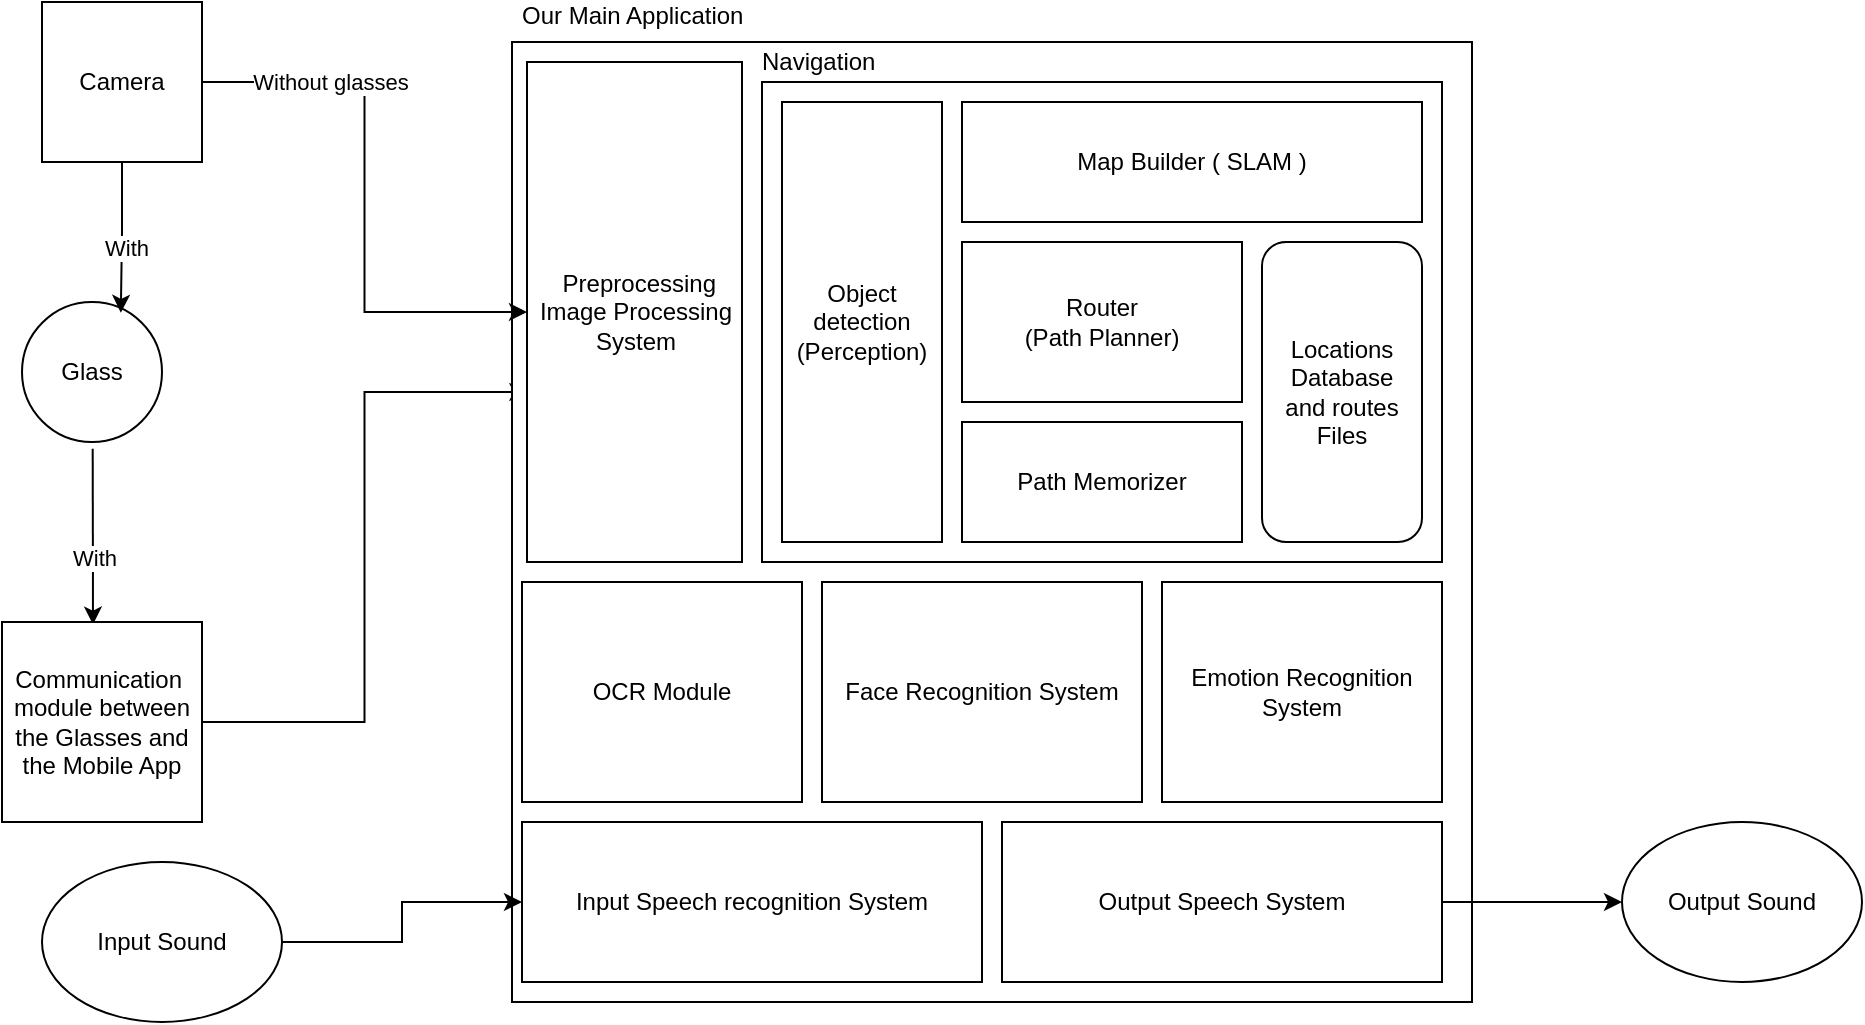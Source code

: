 <mxfile version="21.6.8" type="device">
  <diagram name="Page-1" id="D0vM7uZflSQLogu-mX1v">
    <mxGraphModel dx="1195" dy="756" grid="1" gridSize="10" guides="1" tooltips="1" connect="1" arrows="1" fold="1" page="1" pageScale="1" pageWidth="850" pageHeight="1100" math="0" shadow="0">
      <root>
        <mxCell id="0" />
        <mxCell id="1" parent="0" />
        <mxCell id="K57D0cMSSS-EYDu_oCRT-2" value="" style="endArrow=classic;html=1;rounded=0;exitX=0.505;exitY=1.048;exitDx=0;exitDy=0;exitPerimeter=0;entryX=0.455;entryY=0.013;entryDx=0;entryDy=0;entryPerimeter=0;" edge="1" parent="1" source="K57D0cMSSS-EYDu_oCRT-11" target="K57D0cMSSS-EYDu_oCRT-8">
          <mxGeometry width="50" height="50" relative="1" as="geometry">
            <mxPoint x="117.84" y="303.6" as="sourcePoint" />
            <mxPoint x="110.33" y="344.72" as="targetPoint" />
            <Array as="points" />
          </mxGeometry>
        </mxCell>
        <mxCell id="K57D0cMSSS-EYDu_oCRT-3" value="With " style="edgeLabel;html=1;align=center;verticalAlign=middle;resizable=0;points=[];" vertex="1" connectable="0" parent="K57D0cMSSS-EYDu_oCRT-2">
          <mxGeometry x="0.232" relative="1" as="geometry">
            <mxPoint as="offset" />
          </mxGeometry>
        </mxCell>
        <mxCell id="K57D0cMSSS-EYDu_oCRT-35" style="edgeStyle=orthogonalEdgeStyle;rounded=0;orthogonalLoop=1;jettySize=auto;html=1;entryX=0.002;entryY=0.66;entryDx=0;entryDy=0;entryPerimeter=0;" edge="1" parent="1" source="K57D0cMSSS-EYDu_oCRT-8" target="K57D0cMSSS-EYDu_oCRT-26">
          <mxGeometry relative="1" as="geometry" />
        </mxCell>
        <mxCell id="K57D0cMSSS-EYDu_oCRT-8" value="Communication&amp;nbsp; module between the Glasses and the Mobile App" style="whiteSpace=wrap;html=1;aspect=fixed;" vertex="1" parent="1">
          <mxGeometry x="60" y="520" width="100" height="100" as="geometry" />
        </mxCell>
        <mxCell id="K57D0cMSSS-EYDu_oCRT-11" value="Glass" style="ellipse;whiteSpace=wrap;html=1;aspect=fixed;" vertex="1" parent="1">
          <mxGeometry x="70" y="360" width="70" height="70" as="geometry" />
        </mxCell>
        <mxCell id="K57D0cMSSS-EYDu_oCRT-13" value="" style="whiteSpace=wrap;html=1;aspect=fixed;" vertex="1" parent="1">
          <mxGeometry x="315" y="230" width="480" height="480" as="geometry" />
        </mxCell>
        <mxCell id="K57D0cMSSS-EYDu_oCRT-15" value="Our Main Application" style="text;html=1;strokeColor=none;fillColor=none;spacing=5;spacingTop=-20;whiteSpace=wrap;overflow=hidden;rounded=0;" vertex="1" parent="1">
          <mxGeometry x="315" y="220" width="135" height="10" as="geometry" />
        </mxCell>
        <mxCell id="K57D0cMSSS-EYDu_oCRT-16" value="" style="rounded=0;whiteSpace=wrap;html=1;" vertex="1" parent="1">
          <mxGeometry x="440" y="250" width="340" height="240" as="geometry" />
        </mxCell>
        <mxCell id="K57D0cMSSS-EYDu_oCRT-17" value="Navigation" style="text;html=1;strokeColor=none;fillColor=none;spacing=5;spacingTop=-20;whiteSpace=wrap;overflow=hidden;rounded=0;" vertex="1" parent="1">
          <mxGeometry x="435" y="243" width="90" height="20" as="geometry" />
        </mxCell>
        <mxCell id="K57D0cMSSS-EYDu_oCRT-23" value="Output Sound" style="ellipse;whiteSpace=wrap;html=1;" vertex="1" parent="1">
          <mxGeometry x="870" y="620" width="120" height="80" as="geometry" />
        </mxCell>
        <mxCell id="K57D0cMSSS-EYDu_oCRT-48" style="edgeStyle=orthogonalEdgeStyle;rounded=0;orthogonalLoop=1;jettySize=auto;html=1;entryX=0;entryY=0.5;entryDx=0;entryDy=0;" edge="1" parent="1" source="K57D0cMSSS-EYDu_oCRT-24" target="K57D0cMSSS-EYDu_oCRT-44">
          <mxGeometry relative="1" as="geometry" />
        </mxCell>
        <mxCell id="K57D0cMSSS-EYDu_oCRT-24" value="Input Sound" style="ellipse;whiteSpace=wrap;html=1;" vertex="1" parent="1">
          <mxGeometry x="80" y="640" width="120" height="80" as="geometry" />
        </mxCell>
        <mxCell id="K57D0cMSSS-EYDu_oCRT-26" value="&amp;nbsp;Preprocessing Image Processing System" style="rounded=0;whiteSpace=wrap;html=1;" vertex="1" parent="1">
          <mxGeometry x="322.5" y="240" width="107.5" height="250" as="geometry" />
        </mxCell>
        <mxCell id="K57D0cMSSS-EYDu_oCRT-33" style="edgeStyle=orthogonalEdgeStyle;rounded=0;orthogonalLoop=1;jettySize=auto;html=1;" edge="1" parent="1" source="K57D0cMSSS-EYDu_oCRT-27" target="K57D0cMSSS-EYDu_oCRT-26">
          <mxGeometry relative="1" as="geometry" />
        </mxCell>
        <mxCell id="K57D0cMSSS-EYDu_oCRT-37" value="Without glasses" style="edgeLabel;html=1;align=center;verticalAlign=middle;resizable=0;points=[];" vertex="1" connectable="0" parent="K57D0cMSSS-EYDu_oCRT-33">
          <mxGeometry x="-0.543" relative="1" as="geometry">
            <mxPoint as="offset" />
          </mxGeometry>
        </mxCell>
        <mxCell id="K57D0cMSSS-EYDu_oCRT-34" style="edgeStyle=orthogonalEdgeStyle;rounded=0;orthogonalLoop=1;jettySize=auto;html=1;entryX=0.706;entryY=0.077;entryDx=0;entryDy=0;entryPerimeter=0;" edge="1" parent="1" source="K57D0cMSSS-EYDu_oCRT-27" target="K57D0cMSSS-EYDu_oCRT-11">
          <mxGeometry relative="1" as="geometry" />
        </mxCell>
        <mxCell id="K57D0cMSSS-EYDu_oCRT-36" value="With" style="edgeLabel;html=1;align=center;verticalAlign=middle;resizable=0;points=[];" vertex="1" connectable="0" parent="K57D0cMSSS-EYDu_oCRT-34">
          <mxGeometry x="0.133" y="2" relative="1" as="geometry">
            <mxPoint as="offset" />
          </mxGeometry>
        </mxCell>
        <mxCell id="K57D0cMSSS-EYDu_oCRT-27" value="Camera" style="whiteSpace=wrap;html=1;aspect=fixed;" vertex="1" parent="1">
          <mxGeometry x="80" y="210" width="80" height="80" as="geometry" />
        </mxCell>
        <mxCell id="K57D0cMSSS-EYDu_oCRT-41" value="OCR Module" style="rounded=0;whiteSpace=wrap;html=1;" vertex="1" parent="1">
          <mxGeometry x="320" y="500" width="140" height="110" as="geometry" />
        </mxCell>
        <mxCell id="K57D0cMSSS-EYDu_oCRT-42" value="Face Recognition System" style="rounded=0;whiteSpace=wrap;html=1;" vertex="1" parent="1">
          <mxGeometry x="470" y="500" width="160" height="110" as="geometry" />
        </mxCell>
        <mxCell id="K57D0cMSSS-EYDu_oCRT-43" value="Emotion Recognition System" style="rounded=0;whiteSpace=wrap;html=1;" vertex="1" parent="1">
          <mxGeometry x="640" y="500" width="140" height="110" as="geometry" />
        </mxCell>
        <mxCell id="K57D0cMSSS-EYDu_oCRT-44" value="Input Speech recognition System" style="rounded=0;whiteSpace=wrap;html=1;" vertex="1" parent="1">
          <mxGeometry x="320" y="620" width="230" height="80" as="geometry" />
        </mxCell>
        <mxCell id="K57D0cMSSS-EYDu_oCRT-47" style="edgeStyle=orthogonalEdgeStyle;rounded=0;orthogonalLoop=1;jettySize=auto;html=1;entryX=0;entryY=0.5;entryDx=0;entryDy=0;" edge="1" parent="1" source="K57D0cMSSS-EYDu_oCRT-45" target="K57D0cMSSS-EYDu_oCRT-23">
          <mxGeometry relative="1" as="geometry" />
        </mxCell>
        <mxCell id="K57D0cMSSS-EYDu_oCRT-45" value="Output Speech System" style="rounded=0;whiteSpace=wrap;html=1;" vertex="1" parent="1">
          <mxGeometry x="560" y="620" width="220" height="80" as="geometry" />
        </mxCell>
        <mxCell id="K57D0cMSSS-EYDu_oCRT-50" value="Object detection&lt;br&gt;(Perception)" style="rounded=0;whiteSpace=wrap;html=1;" vertex="1" parent="1">
          <mxGeometry x="450" y="260" width="80" height="220" as="geometry" />
        </mxCell>
        <mxCell id="K57D0cMSSS-EYDu_oCRT-51" value="Map Builder ( SLAM )" style="rounded=0;whiteSpace=wrap;html=1;" vertex="1" parent="1">
          <mxGeometry x="540" y="260" width="230" height="60" as="geometry" />
        </mxCell>
        <mxCell id="K57D0cMSSS-EYDu_oCRT-52" value="Router&lt;br&gt;(Path Planner)" style="rounded=0;whiteSpace=wrap;html=1;" vertex="1" parent="1">
          <mxGeometry x="540" y="330" width="140" height="80" as="geometry" />
        </mxCell>
        <mxCell id="K57D0cMSSS-EYDu_oCRT-53" value="Locations Database&lt;br&gt;and routes Files" style="rounded=1;whiteSpace=wrap;html=1;" vertex="1" parent="1">
          <mxGeometry x="690" y="330" width="80" height="150" as="geometry" />
        </mxCell>
        <mxCell id="K57D0cMSSS-EYDu_oCRT-54" value="Path Memorizer" style="rounded=0;whiteSpace=wrap;html=1;" vertex="1" parent="1">
          <mxGeometry x="540" y="420" width="140" height="60" as="geometry" />
        </mxCell>
      </root>
    </mxGraphModel>
  </diagram>
</mxfile>
